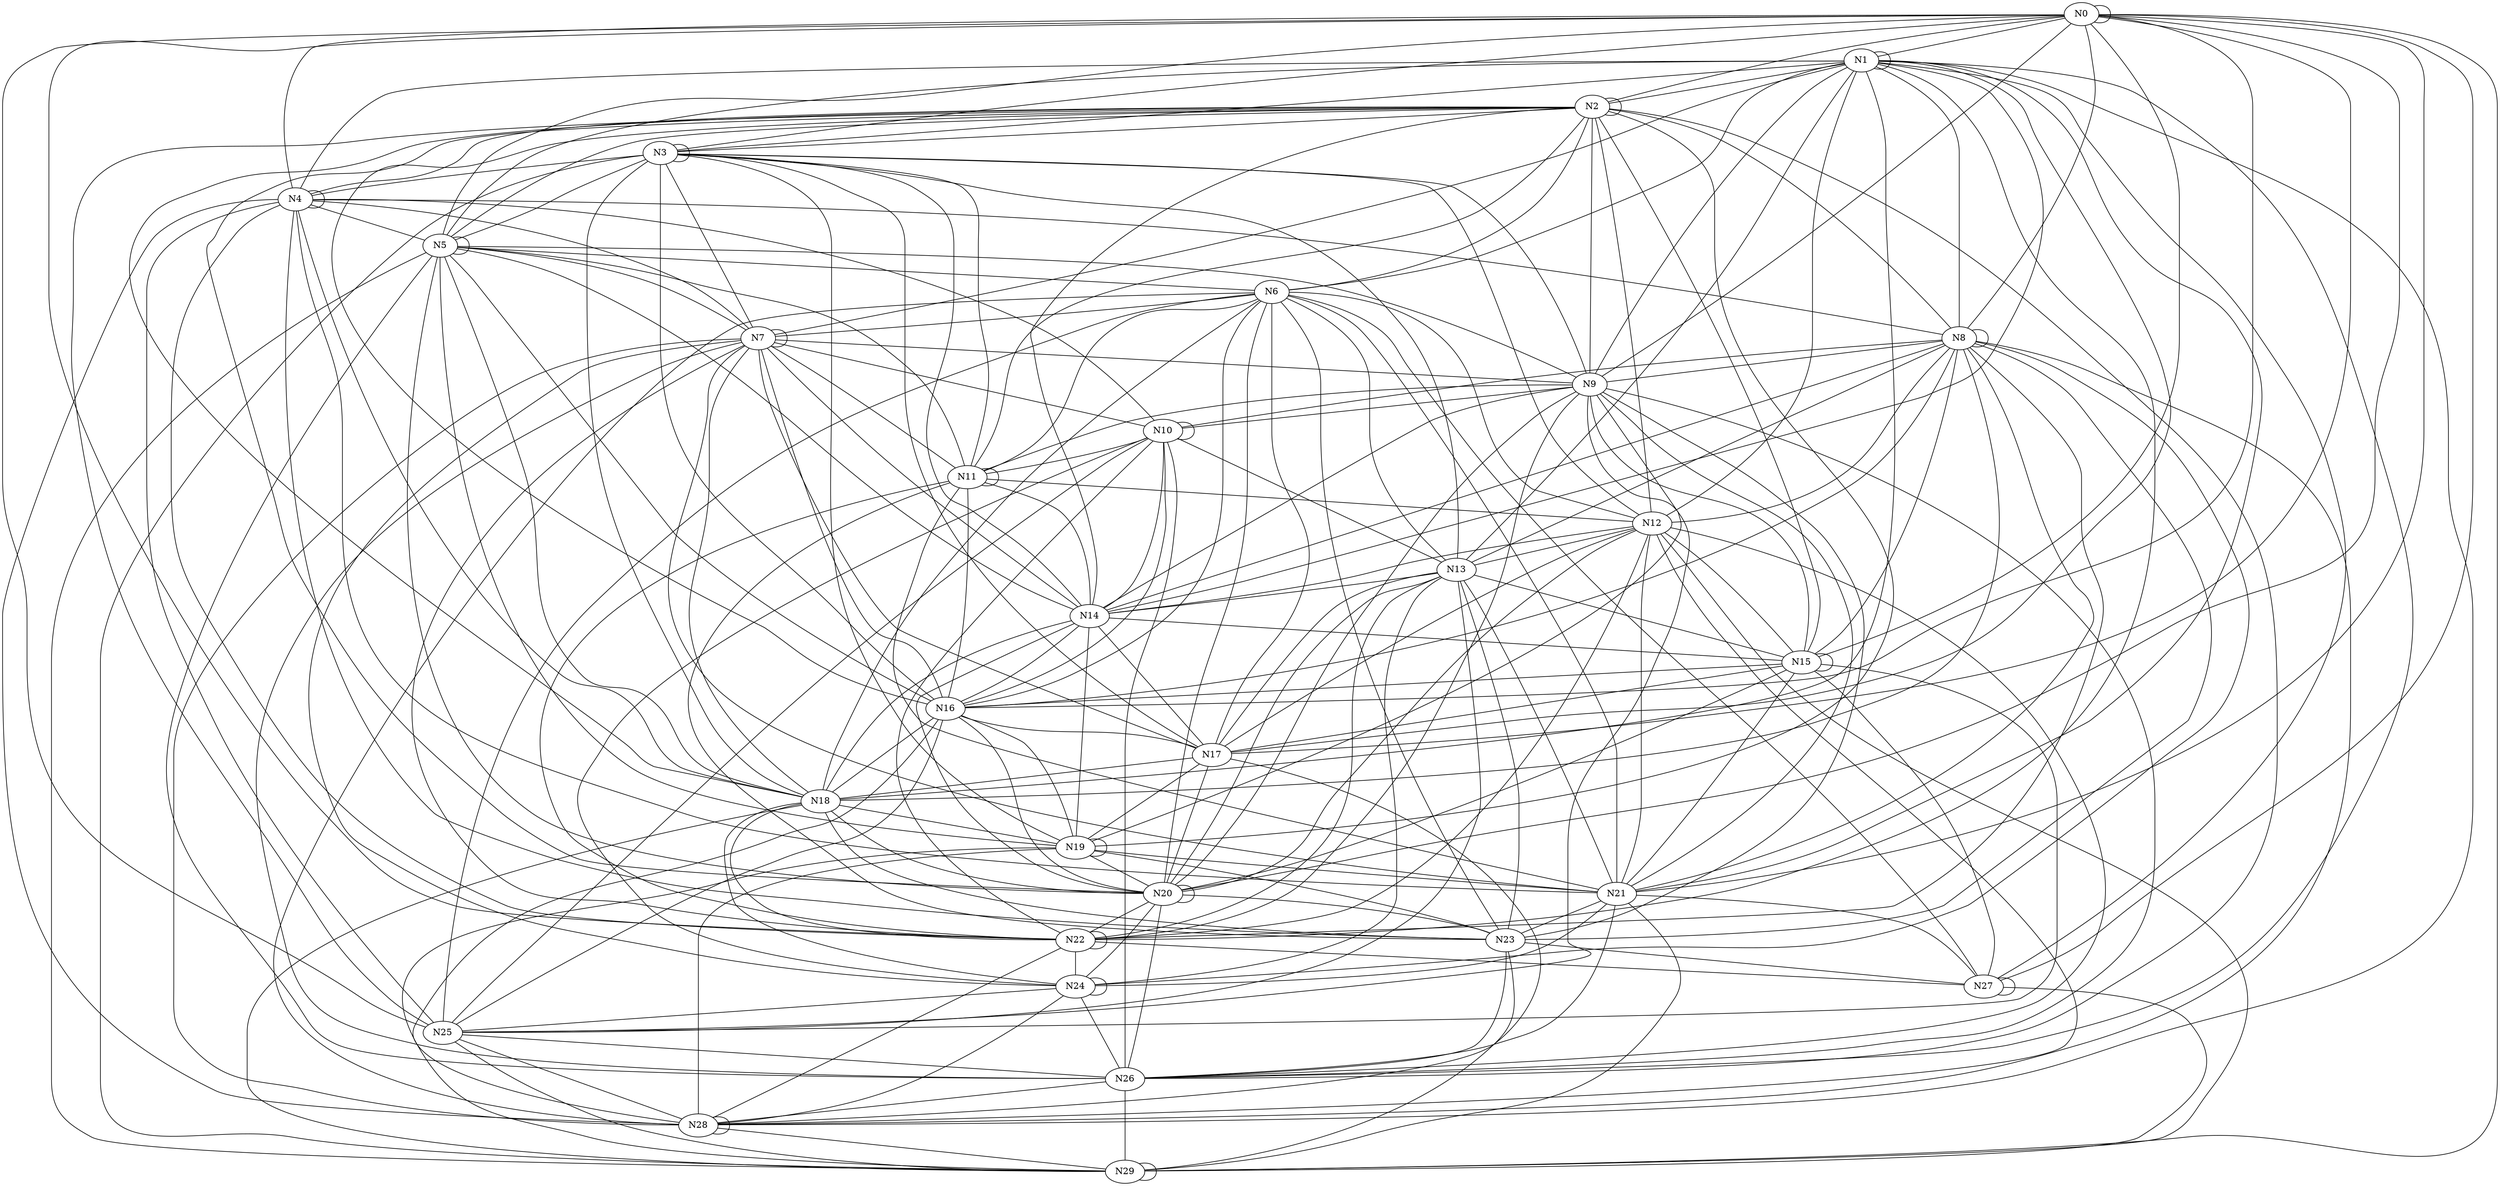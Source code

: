 Graph G {
	N15--N16[weight=84];
	N15--N15[weight=81];
	N15--N17[weight=44];
	N6--N27[weight=42];
	N6--N25[weight=19];
	N15--N25[weight=70];
	N4--N10[weight=7];
	N15--N21[weight=6];
	N6--N28[weight=54];
	N15--N20[weight=36];
	N17--N28[weight=84];
	N6--N23[weight=14];
	N4--N18[weight=42];
	N6--N21[weight=75];
	N6--N20[weight=79];
	N13--N15[weight=87];
	N2--N11[weight=62];
	N13--N14[weight=54];
	N2--N12[weight=71];
	N2--N14[weight=20];
	N2--N15[weight=39];
	N2--N16[weight=67];
	N13--N17[weight=25];
	N0--N3[weight=72];
	N0--N2[weight=6];
	N0--N1[weight=57];
	N0--N0[weight=66];
	N2--N18[weight=13];
	N0--N5[weight=36];
	N2--N19[weight=89];
	N0--N4[weight=41];
	N13--N23[weight=92];
	N13--N22[weight=41];
	N0--N9[weight=97];
	N13--N21[weight=40];
	N0--N8[weight=34];
	N13--N20[weight=96];
	N2--N20[weight=31];
	N8--N23[weight=60];
	N8--N22[weight=31];
	N7--N9[weight=85];
	N8--N24[weight=78];
	N7--N7[weight=26];
	N2--N25[weight=88];
	N2--N26[weight=58];
	N8--N21[weight=27];
	N8--N28[weight=27];
	N22--N27[weight=51];
	N22--N28[weight=32];
	N22--N22[weight=96];
	N22--N24[weight=95];
	N0--N17[weight=96];
	N15--N27[weight=65];
	N0--N15[weight=95];
	N0--N16[weight=38];
	N6--N16[weight=4];
	N6--N13[weight=99];
	N6--N18[weight=32];
	N6--N17[weight=80];
	N6--N12[weight=18];
	N6--N11[weight=90];
	N1--N2[weight=55];
	N1--N1[weight=20];
	N1--N4[weight=95];
	N1--N3[weight=74];
	N1--N6[weight=66];
	N1--N5[weight=44];
	N1--N8[weight=98];
	N1--N7[weight=20];
	N1--N9[weight=69];
	N19--N19[weight=68];
	N19--N21[weight=78];
	N19--N20[weight=6];
	N19--N23[weight=82];
	N24--N28[weight=25];
	N24--N26[weight=56];
	N19--N29[weight=72];
	N24--N25[weight=42];
	N19--N28[weight=73];
	N24--N24[weight=96];
	N13--N25[weight=72];
	N13--N24[weight=21];
	N6--N7[weight=70];
	N14--N20[weight=24];
	N29--N29[weight=79];
	N23--N26[weight=47];
	N23--N29[weight=26];
	N23--N27[weight=74];
	N4--N21[weight=37];
	N4--N23[weight=48];
	N4--N22[weight=97];
	N14--N15[weight=48];
	N4--N25[weight=78];
	N14--N16[weight=4];
	N14--N17[weight=29];
	N14--N18[weight=72];
	N14--N19[weight=66];
	N4--N28[weight=75];
	N2--N9[weight=70];
	N2--N8[weight=78];
	N2--N6[weight=36];
	N5--N20[weight=73];
	N16--N28[weight=61];
	N2--N5[weight=21];
	N2--N4[weight=68];
	N2--N3[weight=2];
	N2--N2[weight=42];
	N5--N29[weight=43];
	N5--N26[weight=40];
	N16--N18[weight=54];
	N5--N11[weight=71];
	N16--N19[weight=57];
	N16--N17[weight=57];
	N5--N18[weight=44];
	N5--N19[weight=52];
	N5--N16[weight=60];
	N5--N14[weight=11];
	N16--N20[weight=42];
	N16--N25[weight=9];
	N21--N23[weight=19];
	N21--N24[weight=69];
	N21--N26[weight=46];
	N21--N27[weight=52];
	N21--N29[weight=8];
	N12--N17[weight=70];
	N3--N29[weight=88];
	N12--N15[weight=57];
	N12--N14[weight=73];
	N18--N19[weight=72];
	N12--N13[weight=22];
	N12--N22[weight=79];
	N12--N21[weight=97];
	N12--N20[weight=15];
	N28--N28[weight=72];
	N28--N29[weight=13];
	N18--N22[weight=18];
	N18--N23[weight=99];
	N18--N24[weight=33];
	N9--N21[weight=4];
	N9--N22[weight=34];
	N9--N20[weight=21];
	N18--N20[weight=10];
	N9--N25[weight=52];
	N9--N26[weight=67];
	N9--N23[weight=17];
	N5--N9[weight=31];
	N12--N29[weight=89];
	N5--N7[weight=12];
	N12--N28[weight=60];
	N3--N18[weight=19];
	N12--N26[weight=75];
	N18--N29[weight=23];
	N3--N19[weight=63];
	N3--N14[weight=19];
	N9--N19[weight=46];
	N3--N16[weight=87];
	N3--N17[weight=28];
	N5--N5[weight=4];
	N3--N11[weight=13];
	N5--N6[weight=31];
	N3--N12[weight=24];
	N3--N13[weight=41];
	N9--N10[weight=97];
	N9--N11[weight=38];
	N9--N14[weight=5];
	N9--N15[weight=29];
	N10--N26[weight=29];
	N10--N25[weight=26];
	N10--N22[weight=25];
	N10--N24[weight=97];
	N0--N29[weight=16];
	N3--N9[weight=51];
	N0--N27[weight=29];
	N25--N28[weight=57];
	N0--N25[weight=91];
	N3--N5[weight=52];
	N0--N22[weight=56];
	N25--N26[weight=57];
	N3--N7[weight=71];
	N0--N20[weight=5];
	N0--N21[weight=95];
	N3--N4[weight=81];
	N3--N3[weight=5];
	N25--N29[weight=81];
	N11--N22[weight=80];
	N11--N23[weight=11];
	N8--N12[weight=21];
	N10--N14[weight=99];
	N8--N14[weight=61];
	N8--N13[weight=14];
	N10--N16[weight=5];
	N10--N11[weight=99];
	N10--N10[weight=48];
	N8--N10[weight=41];
	N10--N13[weight=94];
	N8--N16[weight=55];
	N8--N15[weight=15];
	N8--N18[weight=48];
	N8--N8[weight=70];
	N8--N9[weight=34];
	N27--N27[weight=86];
	N27--N29[weight=87];
	N1--N18[weight=68];
	N1--N17[weight=8];
	N7--N10[weight=90];
	N7--N11[weight=30];
	N7--N14[weight=51];
	N7--N16[weight=79];
	N7--N17[weight=93];
	N7--N18[weight=59];
	N1--N14[weight=53];
	N1--N13[weight=14];
	N1--N12[weight=96];
	N1--N28[weight=17];
	N1--N27[weight=13];
	N4--N7[weight=7];
	N11--N21[weight=71];
	N4--N5[weight=62];
	N4--N4[weight=89];
	N20--N23[weight=13];
	N20--N22[weight=77];
	N26--N28[weight=88];
	N20--N20[weight=19];
	N26--N29[weight=100];
	N20--N26[weight=17];
	N17--N20[weight=52];
	N20--N24[weight=66];
	N7--N21[weight=75];
	N7--N22[weight=24];
	N17--N19[weight=88];
	N17--N18[weight=95];
	N7--N24[weight=76];
	N1--N22[weight=95];
	N1--N21[weight=26];
	N7--N26[weight=17];
	N11--N14[weight=48];
	N11--N11[weight=2];
	N4--N8[weight=17];
	N7--N28[weight=93];
	N11--N12[weight=7];
	N1--N26[weight=51];
	N11--N16[weight=75];
}